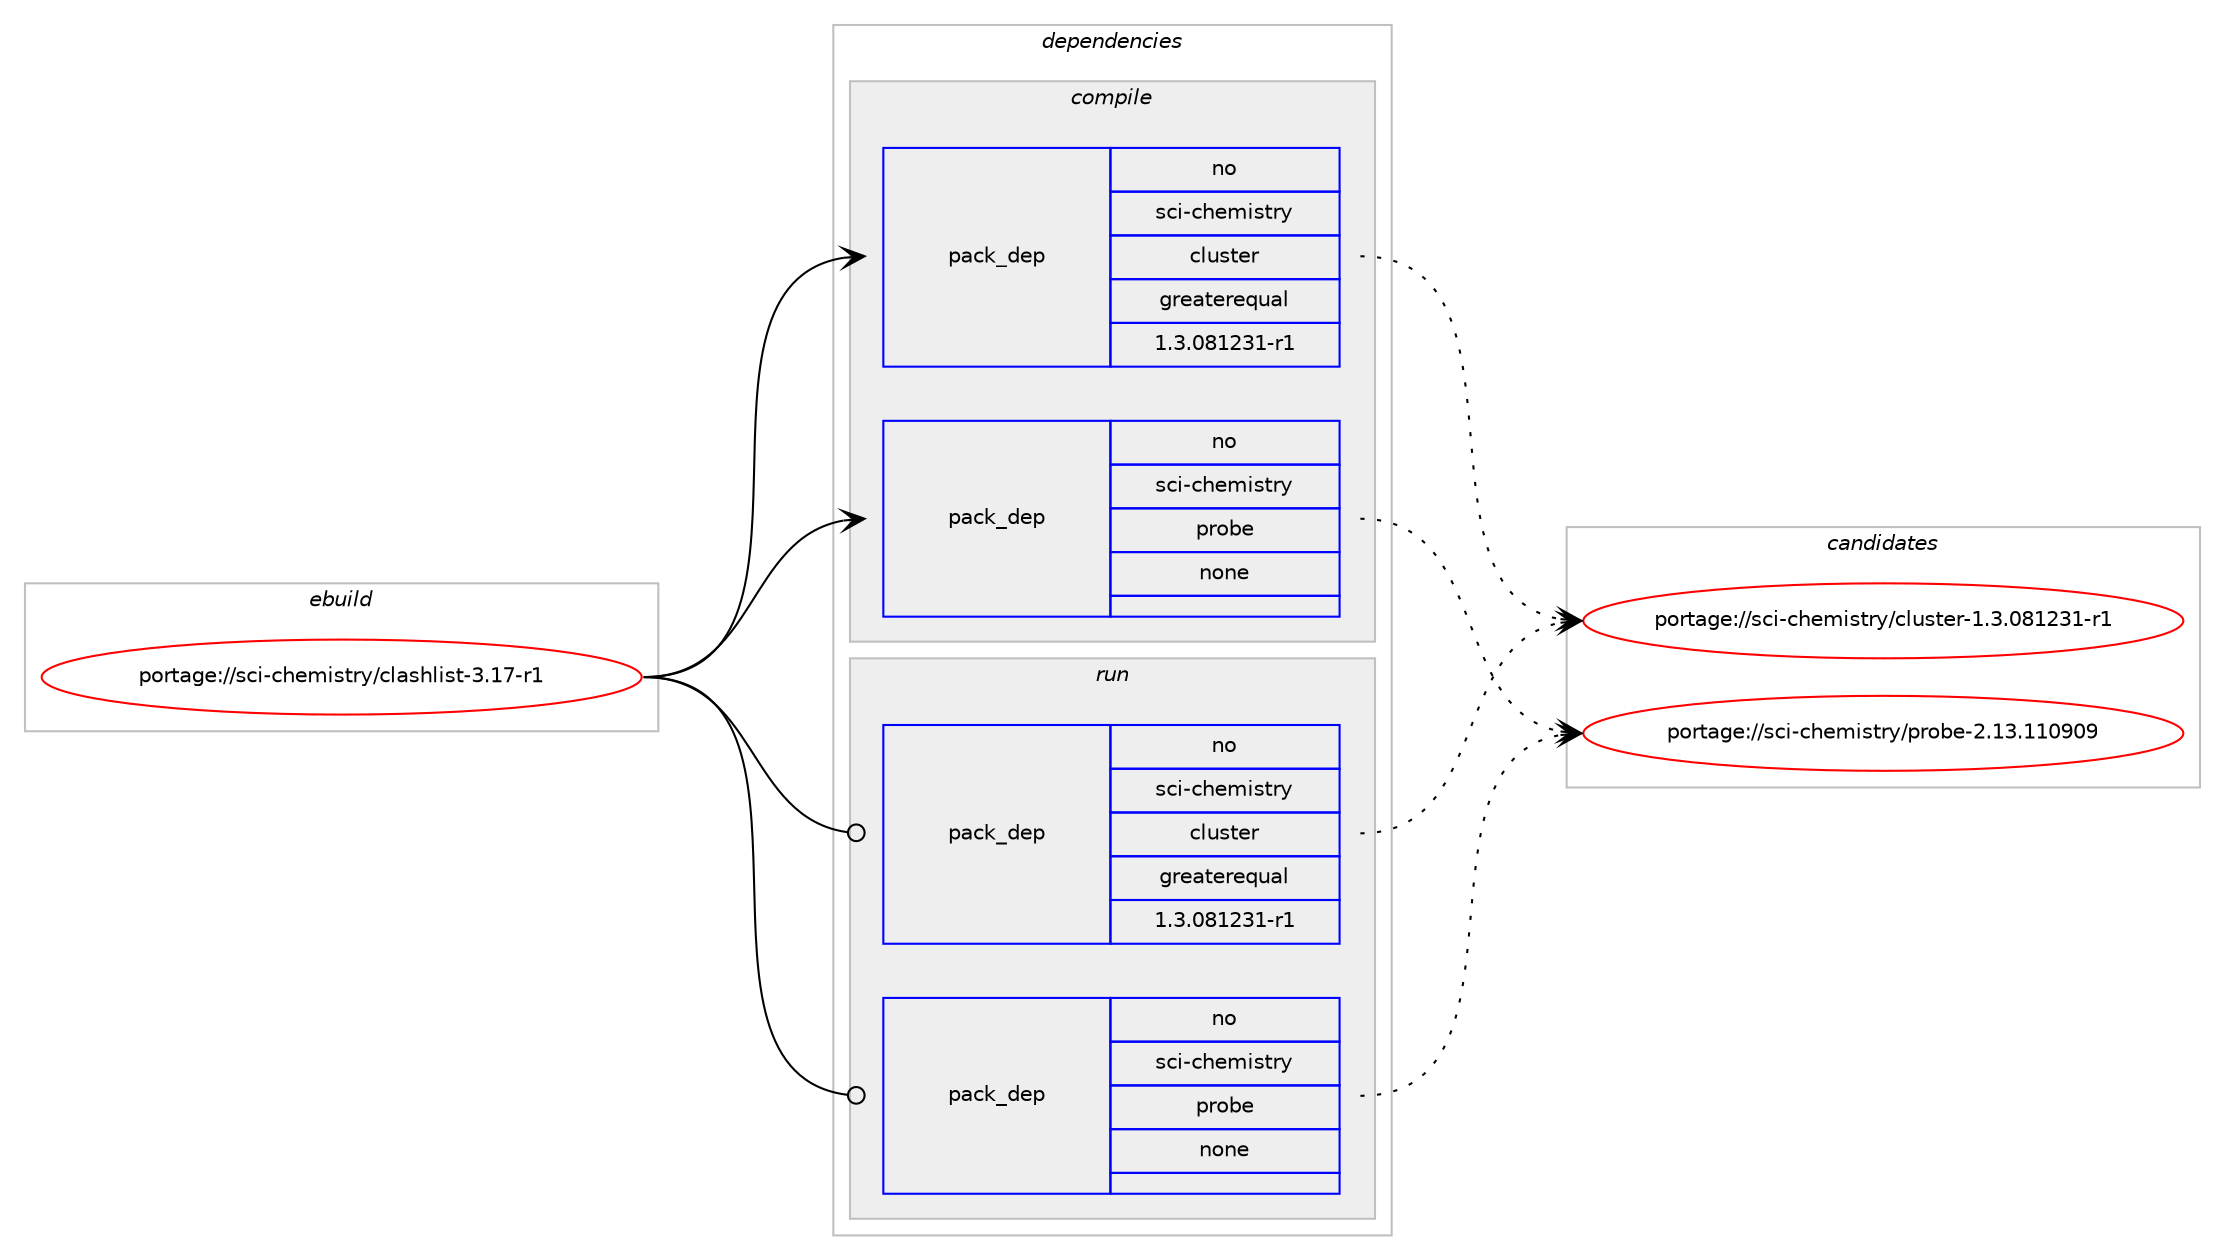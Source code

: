 digraph prolog {

# *************
# Graph options
# *************

newrank=true;
concentrate=true;
compound=true;
graph [rankdir=LR,fontname=Helvetica,fontsize=10,ranksep=1.5];#, ranksep=2.5, nodesep=0.2];
edge  [arrowhead=vee];
node  [fontname=Helvetica,fontsize=10];

# **********
# The ebuild
# **********

subgraph cluster_leftcol {
color=gray;
rank=same;
label=<<i>ebuild</i>>;
id [label="portage://sci-chemistry/clashlist-3.17-r1", color=red, width=4, href="../sci-chemistry/clashlist-3.17-r1.svg"];
}

# ****************
# The dependencies
# ****************

subgraph cluster_midcol {
color=gray;
label=<<i>dependencies</i>>;
subgraph cluster_compile {
fillcolor="#eeeeee";
style=filled;
label=<<i>compile</i>>;
subgraph pack33819 {
dependency42273 [label=<<TABLE BORDER="0" CELLBORDER="1" CELLSPACING="0" CELLPADDING="4" WIDTH="220"><TR><TD ROWSPAN="6" CELLPADDING="30">pack_dep</TD></TR><TR><TD WIDTH="110">no</TD></TR><TR><TD>sci-chemistry</TD></TR><TR><TD>cluster</TD></TR><TR><TD>greaterequal</TD></TR><TR><TD>1.3.081231-r1</TD></TR></TABLE>>, shape=none, color=blue];
}
id:e -> dependency42273:w [weight=20,style="solid",arrowhead="vee"];
subgraph pack33820 {
dependency42274 [label=<<TABLE BORDER="0" CELLBORDER="1" CELLSPACING="0" CELLPADDING="4" WIDTH="220"><TR><TD ROWSPAN="6" CELLPADDING="30">pack_dep</TD></TR><TR><TD WIDTH="110">no</TD></TR><TR><TD>sci-chemistry</TD></TR><TR><TD>probe</TD></TR><TR><TD>none</TD></TR><TR><TD></TD></TR></TABLE>>, shape=none, color=blue];
}
id:e -> dependency42274:w [weight=20,style="solid",arrowhead="vee"];
}
subgraph cluster_compileandrun {
fillcolor="#eeeeee";
style=filled;
label=<<i>compile and run</i>>;
}
subgraph cluster_run {
fillcolor="#eeeeee";
style=filled;
label=<<i>run</i>>;
subgraph pack33821 {
dependency42275 [label=<<TABLE BORDER="0" CELLBORDER="1" CELLSPACING="0" CELLPADDING="4" WIDTH="220"><TR><TD ROWSPAN="6" CELLPADDING="30">pack_dep</TD></TR><TR><TD WIDTH="110">no</TD></TR><TR><TD>sci-chemistry</TD></TR><TR><TD>cluster</TD></TR><TR><TD>greaterequal</TD></TR><TR><TD>1.3.081231-r1</TD></TR></TABLE>>, shape=none, color=blue];
}
id:e -> dependency42275:w [weight=20,style="solid",arrowhead="odot"];
subgraph pack33822 {
dependency42276 [label=<<TABLE BORDER="0" CELLBORDER="1" CELLSPACING="0" CELLPADDING="4" WIDTH="220"><TR><TD ROWSPAN="6" CELLPADDING="30">pack_dep</TD></TR><TR><TD WIDTH="110">no</TD></TR><TR><TD>sci-chemistry</TD></TR><TR><TD>probe</TD></TR><TR><TD>none</TD></TR><TR><TD></TD></TR></TABLE>>, shape=none, color=blue];
}
id:e -> dependency42276:w [weight=20,style="solid",arrowhead="odot"];
}
}

# **************
# The candidates
# **************

subgraph cluster_choices {
rank=same;
color=gray;
label=<<i>candidates</i>>;

subgraph choice33819 {
color=black;
nodesep=1;
choice115991054599104101109105115116114121479910811711511610111445494651464856495051494511449 [label="portage://sci-chemistry/cluster-1.3.081231-r1", color=red, width=4,href="../sci-chemistry/cluster-1.3.081231-r1.svg"];
dependency42273:e -> choice115991054599104101109105115116114121479910811711511610111445494651464856495051494511449:w [style=dotted,weight="100"];
}
subgraph choice33820 {
color=black;
nodesep=1;
choice1159910545991041011091051151161141214711211411198101455046495146494948574857 [label="portage://sci-chemistry/probe-2.13.110909", color=red, width=4,href="../sci-chemistry/probe-2.13.110909.svg"];
dependency42274:e -> choice1159910545991041011091051151161141214711211411198101455046495146494948574857:w [style=dotted,weight="100"];
}
subgraph choice33821 {
color=black;
nodesep=1;
choice115991054599104101109105115116114121479910811711511610111445494651464856495051494511449 [label="portage://sci-chemistry/cluster-1.3.081231-r1", color=red, width=4,href="../sci-chemistry/cluster-1.3.081231-r1.svg"];
dependency42275:e -> choice115991054599104101109105115116114121479910811711511610111445494651464856495051494511449:w [style=dotted,weight="100"];
}
subgraph choice33822 {
color=black;
nodesep=1;
choice1159910545991041011091051151161141214711211411198101455046495146494948574857 [label="portage://sci-chemistry/probe-2.13.110909", color=red, width=4,href="../sci-chemistry/probe-2.13.110909.svg"];
dependency42276:e -> choice1159910545991041011091051151161141214711211411198101455046495146494948574857:w [style=dotted,weight="100"];
}
}

}

